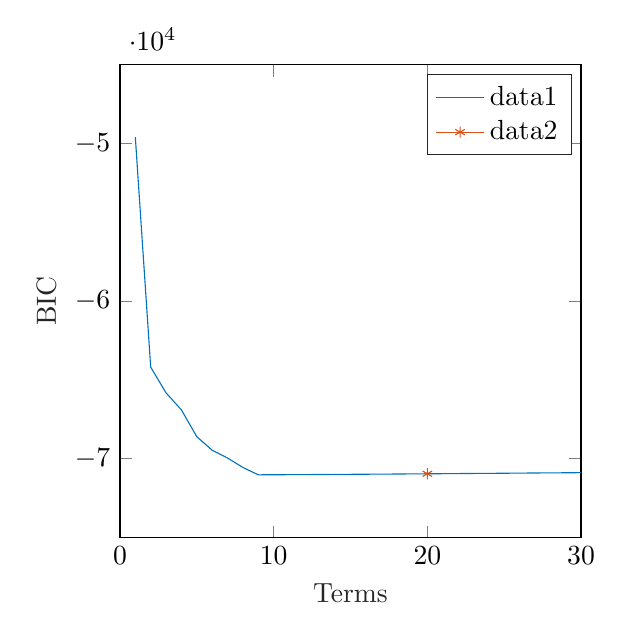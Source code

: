 % This file was created by matlab2tikz.
%
\definecolor{mycolor1}{rgb}{0.0,0.447,0.741}%
\definecolor{mycolor2}{rgb}{0.85,0.325,0.098}%
%
\begin{tikzpicture}

\begin{axis}[%
width=5.856cm,
height=6cm,
at={(0cm,0cm)},
scale only axis,
xmin=0,
xmax=30,
xlabel style={font=\color{white!15!black}},
xlabel={Terms},
ymin=-75000,
ymax=-45000,
ylabel style={font=\color{white!15!black}},
ylabel={BIC},
axis background/.style={fill=white},
legend style={legend cell align=left, align=left, draw=white!15!black}
]
\addplot [color=mycolor1]
  table[row sep=crcr]{%
1	-49582.268\\
2	-64189.861\\
3	-65824.392\\
4	-66909.169\\
5	-68606.28\\
6	-69466.309\\
7	-69962.29\\
8	-70561.908\\
9	-71028.754\\
10	-71023.832\\
11	-71019.852\\
12	-71014.729\\
13	-71008.037\\
14	-71003.283\\
15	-70996.147\\
16	-70990.368\\
17	-70985.05\\
18	-70977.668\\
19	-70970.409\\
20	-70962.766\\
21	-70956.791\\
22	-70949.32\\
23	-70941.53\\
24	-70935.901\\
25	-70928.2\\
26	-70920.364\\
27	-70912.313\\
28	-70904.591\\
29	-70899.04\\
30	-70891.213\\
};
\addlegendentry{data1}

\addplot [color=mycolor2, draw=none, mark=asterisk, mark options={solid, mycolor2}]
  table[row sep=crcr]{%
20	-70962.766\\
};
\addlegendentry{data2}

\end{axis}
\end{tikzpicture}%